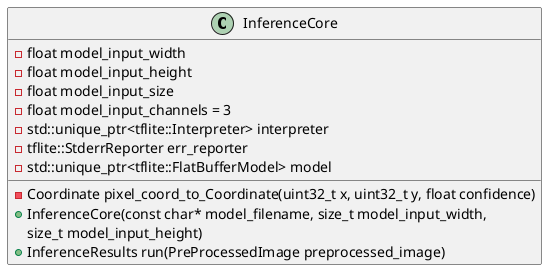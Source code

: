 ' File: inferencecore.puml

@startuml(id=InferenceCore)
class InferenceCore {    
   -float model_input_width
   -float model_input_height
   -float model_input_size
   -float model_input_channels = 3
   -std::unique_ptr<tflite::Interpreter> interpreter
   -tflite::StderrReporter err_reporter
   -std::unique_ptr<tflite::FlatBufferModel> model
   -Coordinate pixel_coord_to_Coordinate(uint32_t x, uint32_t y, float confidence)
   +InferenceCore(const char* model_filename, size_t model_input_width,
                size_t model_input_height)
   +InferenceResults run(PreProcessedImage preprocessed_image)
}
@enduml

@startuml(id=Coordinate)
object Coordinate {
    float x
    float y
    float confidence
}
@enduml

@startuml(id=InferenceResults)
object InferenceResults {
    Coordinate head_top
    Coordinate upper_neck
    Coordinate right_shoulder
    ...
    Coordinate left_knee
    Coordinate left_ankle
}
@enduml